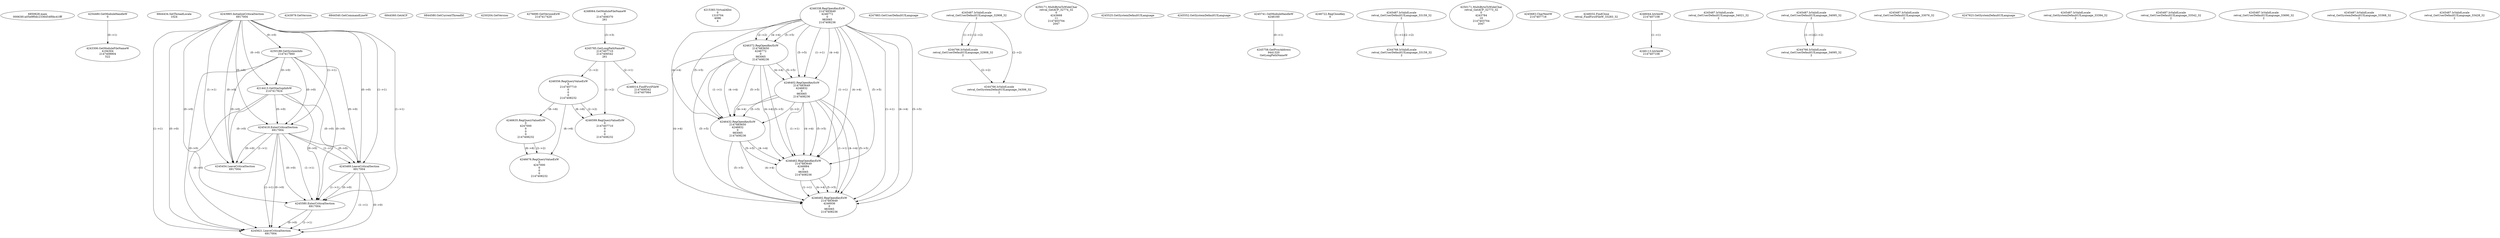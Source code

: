 // Global SCDG with merge call
digraph {
	0 [label="6850628.main
0006381a05e9f0dc2336454f0bc41fff"]
	1 [label="4254480.GetModuleHandleW
0"]
	2 [label="6844434.SetThreadLocale
1024"]
	3 [label="4243965.InitializeCriticalSection
6917004"]
	4 [label="4243979.GetVersion
"]
	5 [label="4250188.GetSystemInfo
2147417660"]
	3 -> 5 [label="(0-->0)"]
	6 [label="6844540.GetCommandLineW
"]
	7 [label="4214413.GetStartupInfoW
2147417624"]
	3 -> 7 [label="(0-->0)"]
	5 -> 7 [label="(0-->0)"]
	8 [label="6844560.GetACP
"]
	9 [label="6844580.GetCurrentThreadId
"]
	10 [label="4250204.GetVersion
"]
	11 [label="4276690.GetVersionExW
2147417420"]
	12 [label="4243306.GetModuleFileNameW
4194304
2147408904
522"]
	1 -> 12 [label="(0-->1)"]
	13 [label="4248064.GetModuleFileNameW
0
2147408370
261"]
	14 [label="4215383.VirtualAlloc
0
1310704
4096
4"]
	15 [label="4246338.RegOpenKeyExW
2147483649
4246772
0
983065
2147408236"]
	16 [label="4246372.RegOpenKeyExW
2147483650
4246772
0
983065
2147408236"]
	15 -> 16 [label="(2-->2)"]
	15 -> 16 [label="(4-->4)"]
	15 -> 16 [label="(5-->5)"]
	17 [label="4246402.RegOpenKeyExW
2147483649
4246832
0
983065
2147408236"]
	15 -> 17 [label="(1-->1)"]
	15 -> 17 [label="(4-->4)"]
	16 -> 17 [label="(4-->4)"]
	15 -> 17 [label="(5-->5)"]
	16 -> 17 [label="(5-->5)"]
	18 [label="4246432.RegOpenKeyExW
2147483650
4246832
0
983065
2147408236"]
	16 -> 18 [label="(1-->1)"]
	17 -> 18 [label="(2-->2)"]
	15 -> 18 [label="(4-->4)"]
	16 -> 18 [label="(4-->4)"]
	17 -> 18 [label="(4-->4)"]
	15 -> 18 [label="(5-->5)"]
	16 -> 18 [label="(5-->5)"]
	17 -> 18 [label="(5-->5)"]
	19 [label="4246462.RegOpenKeyExW
2147483649
4246884
0
983065
2147408236"]
	15 -> 19 [label="(1-->1)"]
	17 -> 19 [label="(1-->1)"]
	15 -> 19 [label="(4-->4)"]
	16 -> 19 [label="(4-->4)"]
	17 -> 19 [label="(4-->4)"]
	18 -> 19 [label="(4-->4)"]
	15 -> 19 [label="(5-->5)"]
	16 -> 19 [label="(5-->5)"]
	17 -> 19 [label="(5-->5)"]
	18 -> 19 [label="(5-->5)"]
	20 [label="4246492.RegOpenKeyExW
2147483649
4246936
0
983065
2147408236"]
	15 -> 20 [label="(1-->1)"]
	17 -> 20 [label="(1-->1)"]
	19 -> 20 [label="(1-->1)"]
	15 -> 20 [label="(4-->4)"]
	16 -> 20 [label="(4-->4)"]
	17 -> 20 [label="(4-->4)"]
	18 -> 20 [label="(4-->4)"]
	19 -> 20 [label="(4-->4)"]
	15 -> 20 [label="(5-->5)"]
	16 -> 20 [label="(5-->5)"]
	17 -> 20 [label="(5-->5)"]
	18 -> 20 [label="(5-->5)"]
	19 -> 20 [label="(5-->5)"]
	21 [label="4247883.GetUserDefaultUILanguage
"]
	22 [label="4245418.EnterCriticalSection
6917004"]
	3 -> 22 [label="(1-->1)"]
	3 -> 22 [label="(0-->0)"]
	5 -> 22 [label="(0-->0)"]
	7 -> 22 [label="(0-->0)"]
	23 [label="4245469.LeaveCriticalSection
6917004"]
	3 -> 23 [label="(1-->1)"]
	22 -> 23 [label="(1-->1)"]
	3 -> 23 [label="(0-->0)"]
	5 -> 23 [label="(0-->0)"]
	7 -> 23 [label="(0-->0)"]
	22 -> 23 [label="(0-->0)"]
	24 [label="4245487.IsValidLocale
retval_GetUserDefaultUILanguage_32908_32
2"]
	25 [label="4250171.MultiByteToWideChar
retval_GetACP_32774_32
0
4243668
11
2147403704
2047"]
	26 [label="4244766.IsValidLocale
retval_GetUserDefaultUILanguage_32908_32
2"]
	24 -> 26 [label="(1-->1)"]
	24 -> 26 [label="(2-->2)"]
	27 [label="4245525.GetSystemDefaultUILanguage
"]
	28 [label="4245552.GetSystemDefaultUILanguage
"]
	29 [label="4244766.IsValidLocale
retval_GetSystemDefaultUILanguage_34306_32
2"]
	24 -> 29 [label="(2-->2)"]
	26 -> 29 [label="(2-->2)"]
	30 [label="4245580.EnterCriticalSection
6917004"]
	3 -> 30 [label="(1-->1)"]
	22 -> 30 [label="(1-->1)"]
	23 -> 30 [label="(1-->1)"]
	3 -> 30 [label="(0-->0)"]
	5 -> 30 [label="(0-->0)"]
	7 -> 30 [label="(0-->0)"]
	22 -> 30 [label="(0-->0)"]
	23 -> 30 [label="(0-->0)"]
	31 [label="4245621.LeaveCriticalSection
6917004"]
	3 -> 31 [label="(1-->1)"]
	22 -> 31 [label="(1-->1)"]
	23 -> 31 [label="(1-->1)"]
	30 -> 31 [label="(1-->1)"]
	3 -> 31 [label="(0-->0)"]
	5 -> 31 [label="(0-->0)"]
	7 -> 31 [label="(0-->0)"]
	22 -> 31 [label="(0-->0)"]
	23 -> 31 [label="(0-->0)"]
	30 -> 31 [label="(0-->0)"]
	32 [label="4245741.GetModuleHandleW
4246160"]
	33 [label="4245758.GetProcAddress
9441320
GetLongPathNameW"]
	32 -> 33 [label="(0-->1)"]
	34 [label="4245785.GetLongPathNameW
2147407710
2147406542
261"]
	13 -> 34 [label="(3-->3)"]
	35 [label="4246556.RegQueryValueExW
0
2147407710
0
0
0
2147408232"]
	34 -> 35 [label="(1-->2)"]
	36 [label="4246599.RegQueryValueExW
0
2147407710
0
0
0
2147408232"]
	34 -> 36 [label="(1-->2)"]
	35 -> 36 [label="(2-->2)"]
	35 -> 36 [label="(6-->6)"]
	37 [label="4246722.RegCloseKey
0"]
	38 [label="4245487.IsValidLocale
retval_GetUserDefaultUILanguage_33159_32
2"]
	39 [label="4244766.IsValidLocale
retval_GetUserDefaultUILanguage_33159_32
2"]
	38 -> 39 [label="(1-->1)"]
	38 -> 39 [label="(2-->2)"]
	40 [label="4250171.MultiByteToWideChar
retval_GetACP_32773_32
0
4243784
10
2147403704
2047"]
	41 [label="4245683.CharNextW
2147407716"]
	42 [label="4246014.FindFirstFileW
2147406542
2147407064"]
	34 -> 42 [label="(2-->1)"]
	43 [label="4246032.FindClose
retval_FindFirstFileW_33283_32"]
	44 [label="4246044.lstrlenW
2147407108"]
	45 [label="4246113.lstrlenW
2147407108"]
	44 -> 45 [label="(1-->1)"]
	46 [label="4246635.RegQueryValueExW
0
4247000
0
0
0
2147408232"]
	35 -> 46 [label="(6-->6)"]
	47 [label="4245487.IsValidLocale
retval_GetUserDefaultUILanguage_34021_32
2"]
	48 [label="4245487.IsValidLocale
retval_GetUserDefaultUILanguage_34095_32
2"]
	49 [label="4244766.IsValidLocale
retval_GetUserDefaultUILanguage_34095_32
2"]
	48 -> 49 [label="(1-->1)"]
	48 -> 49 [label="(2-->2)"]
	50 [label="4245487.IsValidLocale
retval_GetUserDefaultUILanguage_33076_32
2"]
	51 [label="4245454.LeaveCriticalSection
6917004"]
	3 -> 51 [label="(1-->1)"]
	22 -> 51 [label="(1-->1)"]
	3 -> 51 [label="(0-->0)"]
	5 -> 51 [label="(0-->0)"]
	7 -> 51 [label="(0-->0)"]
	22 -> 51 [label="(0-->0)"]
	52 [label="4247923.GetSystemDefaultUILanguage
"]
	53 [label="4245487.IsValidLocale
retval_GetSystemDefaultUILanguage_33394_32
2"]
	54 [label="4245487.IsValidLocale
retval_GetUserDefaultUILanguage_33542_32
2"]
	55 [label="4246676.RegQueryValueExW
0
4247000
0
0
0
2147408232"]
	46 -> 55 [label="(2-->2)"]
	35 -> 55 [label="(6-->6)"]
	46 -> 55 [label="(6-->6)"]
	56 [label="4245487.IsValidLocale
retval_GetUserDefaultUILanguage_33690_32
2"]
	57 [label="4245487.IsValidLocale
retval_GetSystemDefaultUILanguage_33368_32
2"]
	58 [label="4245487.IsValidLocale
retval_GetUserDefaultUILanguage_33428_32
2"]
}
